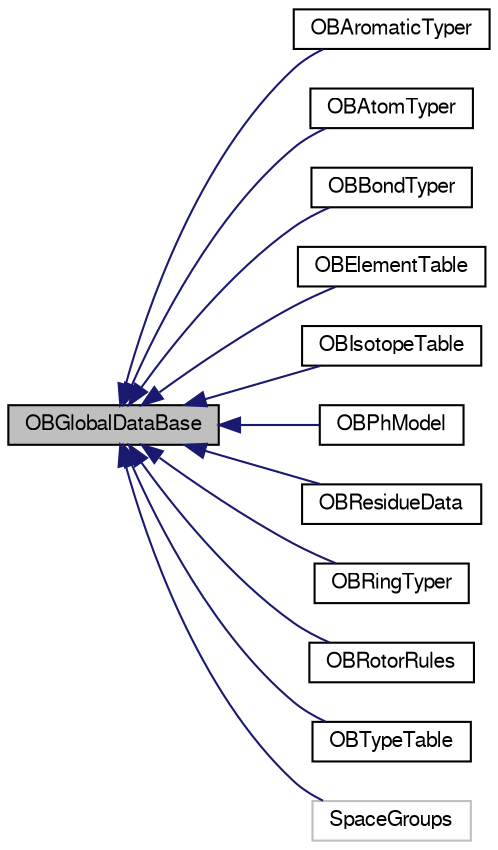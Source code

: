 digraph G
{
  edge [fontname="FreeSans",fontsize="10",labelfontname="FreeSans",labelfontsize="10"];
  node [fontname="FreeSans",fontsize="10",shape=record];
  rankdir=LR;
  Node1 [label="OBGlobalDataBase",height=0.2,width=0.4,color="black", fillcolor="grey75", style="filled" fontcolor="black"];
  Node1 -> Node2 [dir=back,color="midnightblue",fontsize="10",style="solid",fontname="FreeSans"];
  Node2 [label="OBAromaticTyper",height=0.2,width=0.4,color="black", fillcolor="white", style="filled",URL="$classOpenBabel_1_1OBAromaticTyper.shtml",tooltip="Assigns aromatic typing to atoms and bonds."];
  Node1 -> Node3 [dir=back,color="midnightblue",fontsize="10",style="solid",fontname="FreeSans"];
  Node3 [label="OBAtomTyper",height=0.2,width=0.4,color="black", fillcolor="white", style="filled",URL="$classOpenBabel_1_1OBAtomTyper.shtml",tooltip="Assigns atom types, hybridization, implicit valence and formal charges."];
  Node1 -> Node4 [dir=back,color="midnightblue",fontsize="10",style="solid",fontname="FreeSans"];
  Node4 [label="OBBondTyper",height=0.2,width=0.4,color="black", fillcolor="white", style="filled",URL="$classOpenBabel_1_1OBBondTyper.shtml",tooltip="Assigns bond types for file formats without bond information."];
  Node1 -> Node5 [dir=back,color="midnightblue",fontsize="10",style="solid",fontname="FreeSans"];
  Node5 [label="OBElementTable",height=0.2,width=0.4,color="black", fillcolor="white", style="filled",URL="$classOpenBabel_1_1OBElementTable.shtml",tooltip="Periodic Table of the Elements."];
  Node1 -> Node6 [dir=back,color="midnightblue",fontsize="10",style="solid",fontname="FreeSans"];
  Node6 [label="OBIsotopeTable",height=0.2,width=0.4,color="black", fillcolor="white", style="filled",URL="$classOpenBabel_1_1OBIsotopeTable.shtml",tooltip="Table of atomic isotope masses."];
  Node1 -> Node7 [dir=back,color="midnightblue",fontsize="10",style="solid",fontname="FreeSans"];
  Node7 [label="OBPhModel",height=0.2,width=0.4,color="black", fillcolor="white", style="filled",URL="$classOpenBabel_1_1OBPhModel.shtml",tooltip="Corrections for pH used by OBMol::CorrectForPH()."];
  Node1 -> Node8 [dir=back,color="midnightblue",fontsize="10",style="solid",fontname="FreeSans"];
  Node8 [label="OBResidueData",height=0.2,width=0.4,color="black", fillcolor="white", style="filled",URL="$classOpenBabel_1_1OBResidueData.shtml",tooltip="Table of common biomolecule residues (for PDB or other files)."];
  Node1 -> Node9 [dir=back,color="midnightblue",fontsize="10",style="solid",fontname="FreeSans"];
  Node9 [label="OBRingTyper",height=0.2,width=0.4,color="black", fillcolor="white", style="filled",URL="$classOpenBabel_1_1OBRingTyper.shtml",tooltip="Assigns ring types."];
  Node1 -> Node10 [dir=back,color="midnightblue",fontsize="10",style="solid",fontname="FreeSans"];
  Node10 [label="OBRotorRules",height=0.2,width=0.4,color="black", fillcolor="white", style="filled",URL="$classOpenBabel_1_1OBRotorRules.shtml",tooltip="Database of default hybridization torsional rules and SMARTS-defined OBRotorRule..."];
  Node1 -> Node11 [dir=back,color="midnightblue",fontsize="10",style="solid",fontname="FreeSans"];
  Node11 [label="OBTypeTable",height=0.2,width=0.4,color="black", fillcolor="white", style="filled",URL="$classOpenBabel_1_1OBTypeTable.shtml",tooltip="Atom Type Translation Table."];
  Node1 -> Node12 [dir=back,color="midnightblue",fontsize="10",style="solid",fontname="FreeSans"];
  Node12 [label="SpaceGroups",height=0.2,width=0.4,color="grey75", fillcolor="white", style="filled"];
}
